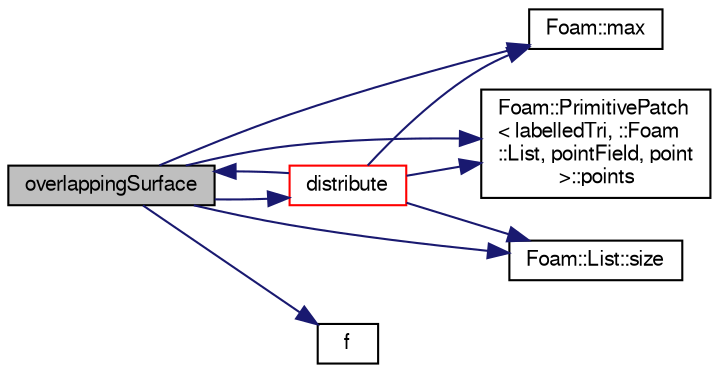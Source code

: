 digraph "overlappingSurface"
{
  bgcolor="transparent";
  edge [fontname="FreeSans",fontsize="10",labelfontname="FreeSans",labelfontsize="10"];
  node [fontname="FreeSans",fontsize="10",shape=record];
  rankdir="LR";
  Node4786 [label="overlappingSurface",height=0.2,width=0.4,color="black", fillcolor="grey75", style="filled", fontcolor="black"];
  Node4786 -> Node4787 [color="midnightblue",fontsize="10",style="solid",fontname="FreeSans"];
  Node4787 [label="distribute",height=0.2,width=0.4,color="red",URL="$a28642.html#a30b981a389a43e4853d4dec45e4e5edb",tooltip="Set bounds of surface. Bounds currently set as list of. "];
  Node4787 -> Node4860 [color="midnightblue",fontsize="10",style="solid",fontname="FreeSans"];
  Node4860 [label="Foam::max",height=0.2,width=0.4,color="black",URL="$a21124.html#ac993e906cf2774ae77e666bc24e81733"];
  Node4787 -> Node4786 [color="midnightblue",fontsize="10",style="solid",fontname="FreeSans"];
  Node4787 -> Node4865 [color="midnightblue",fontsize="10",style="solid",fontname="FreeSans"];
  Node4865 [label="Foam::PrimitivePatch\l\< labelledTri, ::Foam\l::List, pointField, point\l \>::points",height=0.2,width=0.4,color="black",URL="$a27538.html#aa3c7d968f31c88780c663876f64ef6a6",tooltip="Return reference to global points. "];
  Node4787 -> Node4850 [color="midnightblue",fontsize="10",style="solid",fontname="FreeSans"];
  Node4850 [label="Foam::List::size",height=0.2,width=0.4,color="black",URL="$a25694.html#a8a5f6fa29bd4b500caf186f60245b384",tooltip="Override size to be inconsistent with allocated storage. "];
  Node4786 -> Node4902 [color="midnightblue",fontsize="10",style="solid",fontname="FreeSans"];
  Node4902 [label="f",height=0.2,width=0.4,color="black",URL="$a17900.html#a888be93833ac7a23170555c69c690288"];
  Node4786 -> Node4860 [color="midnightblue",fontsize="10",style="solid",fontname="FreeSans"];
  Node4786 -> Node4865 [color="midnightblue",fontsize="10",style="solid",fontname="FreeSans"];
  Node4786 -> Node4850 [color="midnightblue",fontsize="10",style="solid",fontname="FreeSans"];
}
